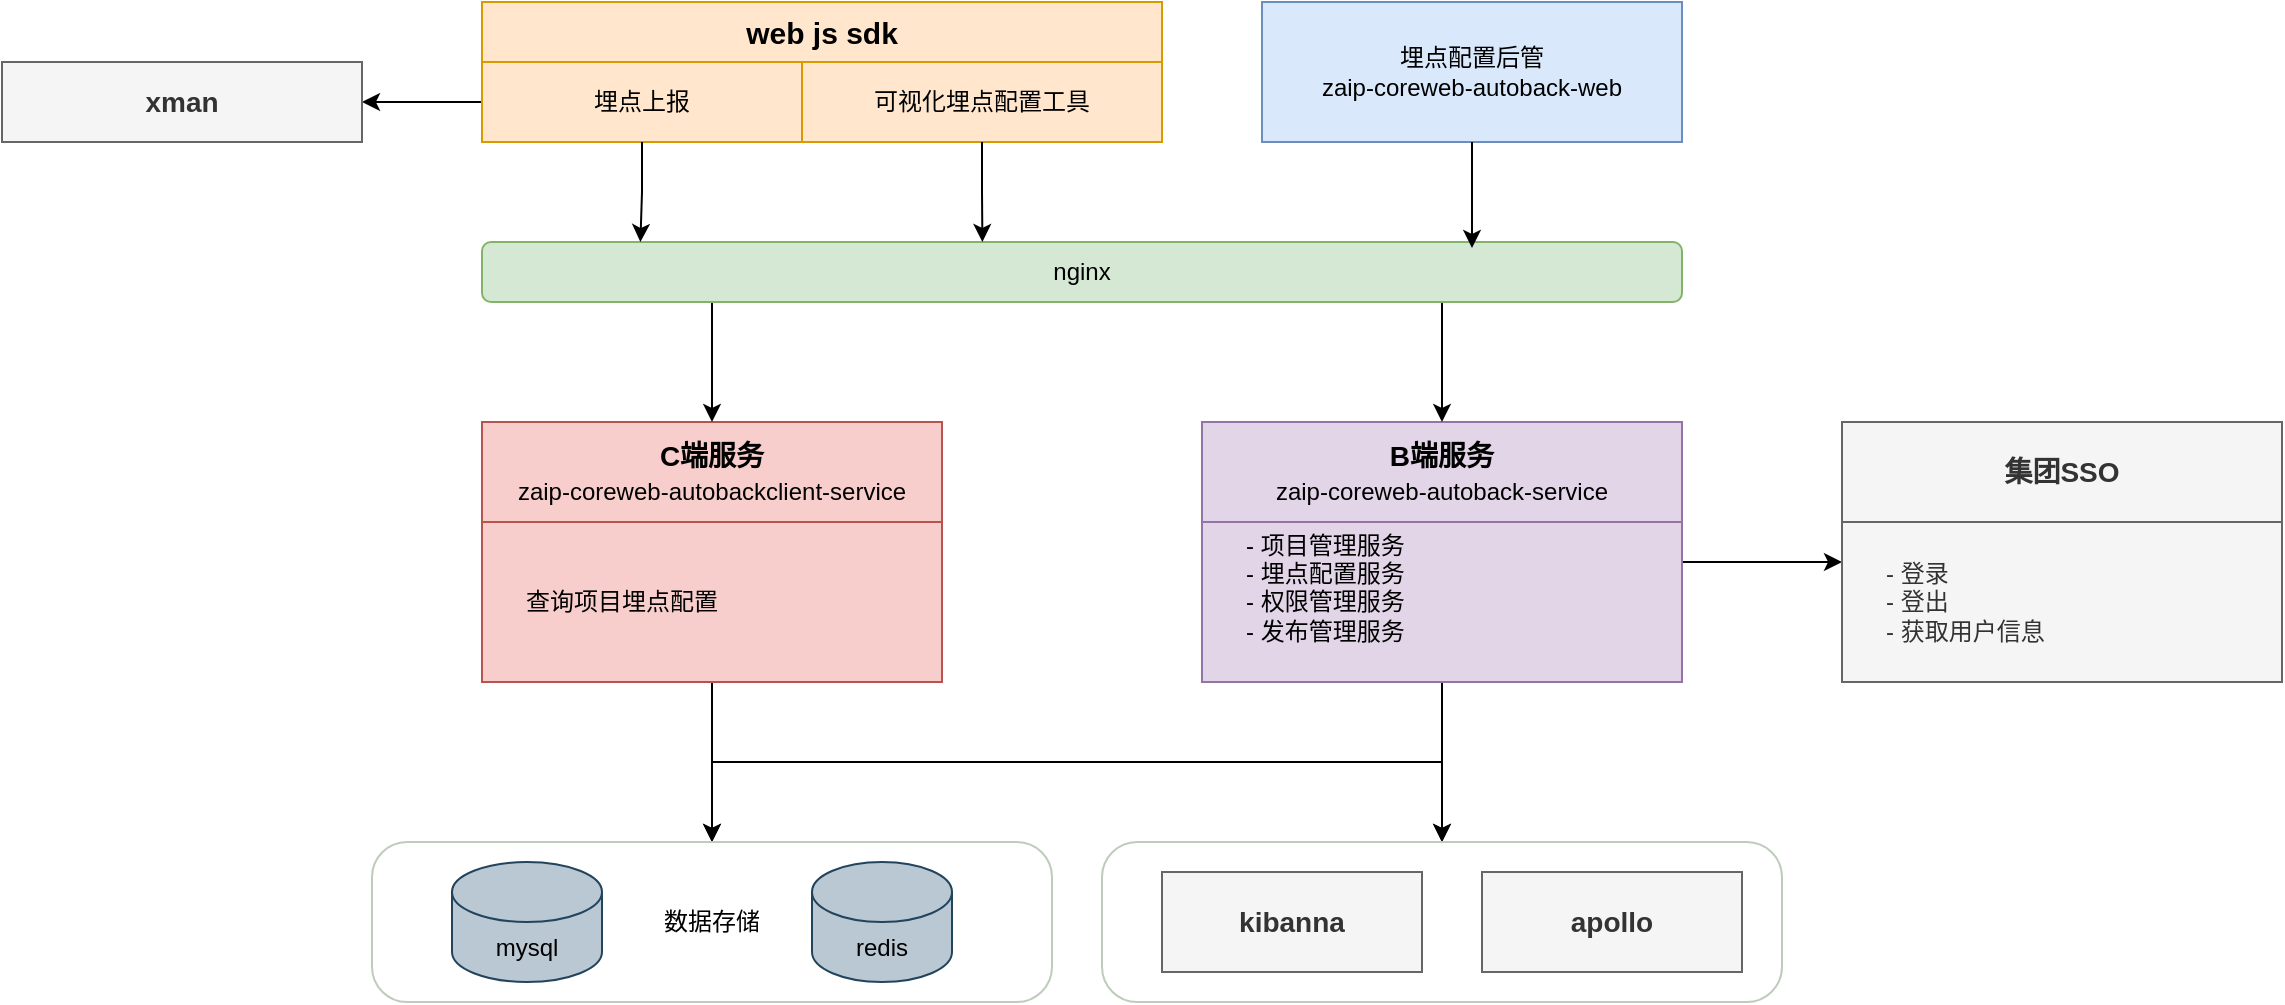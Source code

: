 <mxfile version="26.1.3">
  <diagram name="分层架构图" id="iSVcDsmyzLqEdLnjOtEb">
    <mxGraphModel dx="2603" dy="819" grid="1" gridSize="10" guides="1" tooltips="1" connect="1" arrows="1" fold="1" page="1" pageScale="1" pageWidth="1169" pageHeight="827" math="0" shadow="0">
      <root>
        <mxCell id="0" />
        <mxCell id="1" parent="0" />
        <mxCell id="VGJzJ55Yt3Gp-UUYRj1f-1" value="&lt;div&gt;&lt;b&gt;&lt;font style=&quot;font-size: 15px;&quot;&gt;web js sdk&lt;/font&gt;&lt;/b&gt;&lt;/div&gt;" style="rounded=0;whiteSpace=wrap;html=1;fillColor=#ffe6cc;strokeColor=#d79b00;" parent="1" vertex="1">
          <mxGeometry x="160" y="160" width="340" height="30" as="geometry" />
        </mxCell>
        <mxCell id="VGJzJ55Yt3Gp-UUYRj1f-2" value="可视化埋点配置工具" style="rounded=0;whiteSpace=wrap;html=1;fillColor=#ffe6cc;strokeColor=#d79b00;" parent="1" vertex="1">
          <mxGeometry x="320" y="190" width="180" height="40" as="geometry" />
        </mxCell>
        <mxCell id="k4Nuz_xcB-CkwzQxemxn-16" style="edgeStyle=orthogonalEdgeStyle;rounded=0;orthogonalLoop=1;jettySize=auto;html=1;exitX=0;exitY=0.5;exitDx=0;exitDy=0;entryX=1;entryY=0.5;entryDx=0;entryDy=0;" edge="1" parent="1" source="VGJzJ55Yt3Gp-UUYRj1f-3" target="k4Nuz_xcB-CkwzQxemxn-9">
          <mxGeometry relative="1" as="geometry" />
        </mxCell>
        <mxCell id="VGJzJ55Yt3Gp-UUYRj1f-3" value="埋点上报" style="rounded=0;whiteSpace=wrap;html=1;fillColor=#ffe6cc;strokeColor=#d79b00;" parent="1" vertex="1">
          <mxGeometry x="160" y="190" width="160" height="40" as="geometry" />
        </mxCell>
        <mxCell id="VGJzJ55Yt3Gp-UUYRj1f-4" value="埋点配置后管&lt;br&gt;zaip-coreweb-autoback-web" style="rounded=0;whiteSpace=wrap;html=1;fillColor=#dae8fc;strokeColor=#6c8ebf;" parent="1" vertex="1">
          <mxGeometry x="550" y="160" width="210" height="70" as="geometry" />
        </mxCell>
        <mxCell id="VGJzJ55Yt3Gp-UUYRj1f-6" value="C端服务&lt;br&gt;&lt;span style=&quot;font-size: 12px; font-weight: 400;&quot;&gt;zaip-coreweb-autobackclient-service&lt;/span&gt;" style="rounded=0;whiteSpace=wrap;html=1;fontStyle=1;fontSize=14;fillColor=#f8cecc;strokeColor=#b85450;" parent="1" vertex="1">
          <mxGeometry x="160" y="370" width="230" height="50" as="geometry" />
        </mxCell>
        <mxCell id="VGJzJ55Yt3Gp-UUYRj1f-7" value="B端服务&lt;br style=&quot;font-size: 12px; font-weight: 400;&quot;&gt;&lt;span style=&quot;font-size: 12px; font-weight: 400;&quot;&gt;zaip-coreweb-autoback-service&lt;/span&gt;" style="rounded=0;whiteSpace=wrap;html=1;fontStyle=1;fontSize=14;fillColor=#e1d5e7;strokeColor=#9673a6;" parent="1" vertex="1">
          <mxGeometry x="520" y="370" width="240" height="50" as="geometry" />
        </mxCell>
        <mxCell id="k4Nuz_xcB-CkwzQxemxn-19" style="edgeStyle=orthogonalEdgeStyle;rounded=0;orthogonalLoop=1;jettySize=auto;html=1;exitX=0.5;exitY=1;exitDx=0;exitDy=0;entryX=0.5;entryY=0;entryDx=0;entryDy=0;" edge="1" parent="1" source="VGJzJ55Yt3Gp-UUYRj1f-8" target="VGJzJ55Yt3Gp-UUYRj1f-38">
          <mxGeometry relative="1" as="geometry" />
        </mxCell>
        <mxCell id="k4Nuz_xcB-CkwzQxemxn-20" style="edgeStyle=orthogonalEdgeStyle;rounded=0;orthogonalLoop=1;jettySize=auto;html=1;exitX=0.5;exitY=1;exitDx=0;exitDy=0;entryX=0.5;entryY=0;entryDx=0;entryDy=0;" edge="1" parent="1" source="VGJzJ55Yt3Gp-UUYRj1f-8" target="k4Nuz_xcB-CkwzQxemxn-14">
          <mxGeometry relative="1" as="geometry" />
        </mxCell>
        <mxCell id="VGJzJ55Yt3Gp-UUYRj1f-8" value="查询项目埋点配置" style="rounded=0;whiteSpace=wrap;html=1;spacingLeft=20;fillColor=#f8cecc;strokeColor=#b85450;align=left;" parent="1" vertex="1">
          <mxGeometry x="160" y="420" width="230" height="80" as="geometry" />
        </mxCell>
        <mxCell id="VGJzJ55Yt3Gp-UUYRj1f-32" style="edgeStyle=orthogonalEdgeStyle;rounded=0;orthogonalLoop=1;jettySize=auto;html=1;exitX=1;exitY=0.25;exitDx=0;exitDy=0;entryX=0;entryY=0.25;entryDx=0;entryDy=0;" parent="1" source="VGJzJ55Yt3Gp-UUYRj1f-9" target="VGJzJ55Yt3Gp-UUYRj1f-11" edge="1">
          <mxGeometry relative="1" as="geometry" />
        </mxCell>
        <mxCell id="k4Nuz_xcB-CkwzQxemxn-17" style="edgeStyle=orthogonalEdgeStyle;rounded=0;orthogonalLoop=1;jettySize=auto;html=1;exitX=0.5;exitY=1;exitDx=0;exitDy=0;" edge="1" parent="1" source="VGJzJ55Yt3Gp-UUYRj1f-9" target="k4Nuz_xcB-CkwzQxemxn-14">
          <mxGeometry relative="1" as="geometry" />
        </mxCell>
        <mxCell id="k4Nuz_xcB-CkwzQxemxn-21" style="edgeStyle=orthogonalEdgeStyle;rounded=0;orthogonalLoop=1;jettySize=auto;html=1;exitX=0.5;exitY=1;exitDx=0;exitDy=0;entryX=0.5;entryY=0;entryDx=0;entryDy=0;" edge="1" parent="1" source="VGJzJ55Yt3Gp-UUYRj1f-9" target="VGJzJ55Yt3Gp-UUYRj1f-38">
          <mxGeometry relative="1" as="geometry" />
        </mxCell>
        <mxCell id="VGJzJ55Yt3Gp-UUYRj1f-9" value="- 项目管理服务&lt;br&gt;- 埋点配置服务&lt;br&gt;- 权限管理服务&lt;br&gt;- 发布管理服务&lt;div&gt;&lt;br&gt;&lt;/div&gt;" style="rounded=0;whiteSpace=wrap;html=1;align=left;spacingLeft=20;fillColor=#e1d5e7;strokeColor=#9673a6;" parent="1" vertex="1">
          <mxGeometry x="520" y="420" width="240" height="80" as="geometry" />
        </mxCell>
        <mxCell id="VGJzJ55Yt3Gp-UUYRj1f-10" value="集团SSO" style="rounded=0;whiteSpace=wrap;html=1;fontStyle=1;fontSize=14;fillColor=#f5f5f5;fontColor=#333333;strokeColor=#666666;" parent="1" vertex="1">
          <mxGeometry x="840" y="370" width="220" height="50" as="geometry" />
        </mxCell>
        <mxCell id="VGJzJ55Yt3Gp-UUYRj1f-11" value="&lt;div&gt;- 登录&lt;br&gt;- 登出&lt;br&gt;- 获取用户信息&lt;/div&gt;" style="rounded=0;whiteSpace=wrap;html=1;align=left;spacingLeft=20;fillColor=#f5f5f5;fontColor=#333333;strokeColor=#666666;" parent="1" vertex="1">
          <mxGeometry x="840" y="420" width="220" height="80" as="geometry" />
        </mxCell>
        <mxCell id="VGJzJ55Yt3Gp-UUYRj1f-29" style="edgeStyle=orthogonalEdgeStyle;rounded=0;orthogonalLoop=1;jettySize=auto;html=1;exitX=0.75;exitY=1;exitDx=0;exitDy=0;entryX=0.5;entryY=0;entryDx=0;entryDy=0;" parent="1" source="VGJzJ55Yt3Gp-UUYRj1f-23" target="VGJzJ55Yt3Gp-UUYRj1f-7" edge="1">
          <mxGeometry relative="1" as="geometry">
            <Array as="points">
              <mxPoint x="640" y="310" />
            </Array>
          </mxGeometry>
        </mxCell>
        <mxCell id="VGJzJ55Yt3Gp-UUYRj1f-37" style="edgeStyle=orthogonalEdgeStyle;rounded=0;orthogonalLoop=1;jettySize=auto;html=1;exitX=0.25;exitY=1;exitDx=0;exitDy=0;entryX=0.5;entryY=0;entryDx=0;entryDy=0;" parent="1" source="VGJzJ55Yt3Gp-UUYRj1f-23" target="VGJzJ55Yt3Gp-UUYRj1f-6" edge="1">
          <mxGeometry relative="1" as="geometry">
            <Array as="points">
              <mxPoint x="275" y="310" />
            </Array>
          </mxGeometry>
        </mxCell>
        <mxCell id="VGJzJ55Yt3Gp-UUYRj1f-23" value="nginx" style="rounded=1;whiteSpace=wrap;html=1;fillColor=#d5e8d4;strokeColor=#82b366;glass=0;shadow=0;imageAspect=1;movable=0;resizable=0;rotatable=0;deletable=0;gradientColor=none;" parent="1" vertex="1">
          <mxGeometry x="160" y="280" width="600" height="30" as="geometry" />
        </mxCell>
        <mxCell id="VGJzJ55Yt3Gp-UUYRj1f-24" style="edgeStyle=orthogonalEdgeStyle;rounded=0;orthogonalLoop=1;jettySize=auto;html=1;exitX=0.5;exitY=1;exitDx=0;exitDy=0;entryX=0.132;entryY=0;entryDx=0;entryDy=0;entryPerimeter=0;" parent="1" source="VGJzJ55Yt3Gp-UUYRj1f-3" target="VGJzJ55Yt3Gp-UUYRj1f-23" edge="1">
          <mxGeometry relative="1" as="geometry" />
        </mxCell>
        <mxCell id="VGJzJ55Yt3Gp-UUYRj1f-25" style="edgeStyle=orthogonalEdgeStyle;rounded=0;orthogonalLoop=1;jettySize=auto;html=1;exitX=0.5;exitY=1;exitDx=0;exitDy=0;entryX=0.417;entryY=0;entryDx=0;entryDy=0;entryPerimeter=0;" parent="1" source="VGJzJ55Yt3Gp-UUYRj1f-2" target="VGJzJ55Yt3Gp-UUYRj1f-23" edge="1">
          <mxGeometry relative="1" as="geometry" />
        </mxCell>
        <mxCell id="VGJzJ55Yt3Gp-UUYRj1f-27" style="edgeStyle=orthogonalEdgeStyle;rounded=0;orthogonalLoop=1;jettySize=auto;html=1;exitX=0.5;exitY=1;exitDx=0;exitDy=0;entryX=0.825;entryY=0.1;entryDx=0;entryDy=0;entryPerimeter=0;" parent="1" source="VGJzJ55Yt3Gp-UUYRj1f-4" target="VGJzJ55Yt3Gp-UUYRj1f-23" edge="1">
          <mxGeometry relative="1" as="geometry" />
        </mxCell>
        <mxCell id="VGJzJ55Yt3Gp-UUYRj1f-34" value="redis" style="shape=cylinder3;whiteSpace=wrap;html=1;boundedLbl=1;backgroundOutline=1;size=15;fillColor=#bac8d3;strokeColor=#23445d;" parent="1" vertex="1">
          <mxGeometry x="325" y="590" width="70" height="60" as="geometry" />
        </mxCell>
        <mxCell id="VGJzJ55Yt3Gp-UUYRj1f-38" value="数据存储" style="rounded=1;whiteSpace=wrap;html=1;fillColor=none;arcSize=22;strokeColor=light-dark(#beccbb, #ededed);" parent="1" vertex="1">
          <mxGeometry x="105" y="580" width="340" height="80" as="geometry" />
        </mxCell>
        <mxCell id="VGJzJ55Yt3Gp-UUYRj1f-33" value="mysql" style="shape=cylinder3;whiteSpace=wrap;html=1;boundedLbl=1;backgroundOutline=1;size=15;fillColor=#bac8d3;strokeColor=#23445d;" parent="1" vertex="1">
          <mxGeometry x="145" y="590" width="75" height="60" as="geometry" />
        </mxCell>
        <mxCell id="k4Nuz_xcB-CkwzQxemxn-9" value="xman" style="rounded=0;whiteSpace=wrap;html=1;fontStyle=1;fontSize=14;fillColor=#f5f5f5;fontColor=#333333;strokeColor=#666666;" vertex="1" parent="1">
          <mxGeometry x="-80" y="190" width="180" height="40" as="geometry" />
        </mxCell>
        <mxCell id="k4Nuz_xcB-CkwzQxemxn-12" value="kibanna" style="rounded=0;whiteSpace=wrap;html=1;fontStyle=1;fontSize=14;fillColor=#f5f5f5;fontColor=#333333;strokeColor=#666666;" vertex="1" parent="1">
          <mxGeometry x="500" y="595" width="130" height="50" as="geometry" />
        </mxCell>
        <mxCell id="k4Nuz_xcB-CkwzQxemxn-13" value="apollo" style="rounded=0;whiteSpace=wrap;html=1;fontStyle=1;fontSize=14;fillColor=#f5f5f5;fontColor=#333333;strokeColor=#666666;" vertex="1" parent="1">
          <mxGeometry x="660" y="595" width="130" height="50" as="geometry" />
        </mxCell>
        <mxCell id="k4Nuz_xcB-CkwzQxemxn-14" value="" style="rounded=1;whiteSpace=wrap;html=1;fillColor=none;arcSize=22;strokeColor=light-dark(#beccbb, #ededed);" vertex="1" parent="1">
          <mxGeometry x="470" y="580" width="340" height="80" as="geometry" />
        </mxCell>
      </root>
    </mxGraphModel>
  </diagram>
</mxfile>
